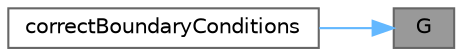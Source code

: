 digraph "G"
{
 // LATEX_PDF_SIZE
  bgcolor="transparent";
  edge [fontname=Helvetica,fontsize=10,labelfontname=Helvetica,labelfontsize=10];
  node [fontname=Helvetica,fontsize=10,shape=box,height=0.2,width=0.4];
  rankdir="RL";
  Node1 [id="Node000001",label="G",height=0.2,width=0.4,color="gray40", fillcolor="grey60", style="filled", fontcolor="black",tooltip=" "];
  Node1 -> Node2 [id="edge1_Node000001_Node000002",dir="back",color="steelblue1",style="solid",tooltip=" "];
  Node2 [id="Node000002",label="correctBoundaryConditions",height=0.2,width=0.4,color="grey40", fillcolor="white", style="filled",URL="$classFoam_1_1incompressible_1_1RASVariables_1_1kOmegaSST.html#a3e5bbeee0a24d3b7dde60b3dea701008",tooltip=" "];
}
